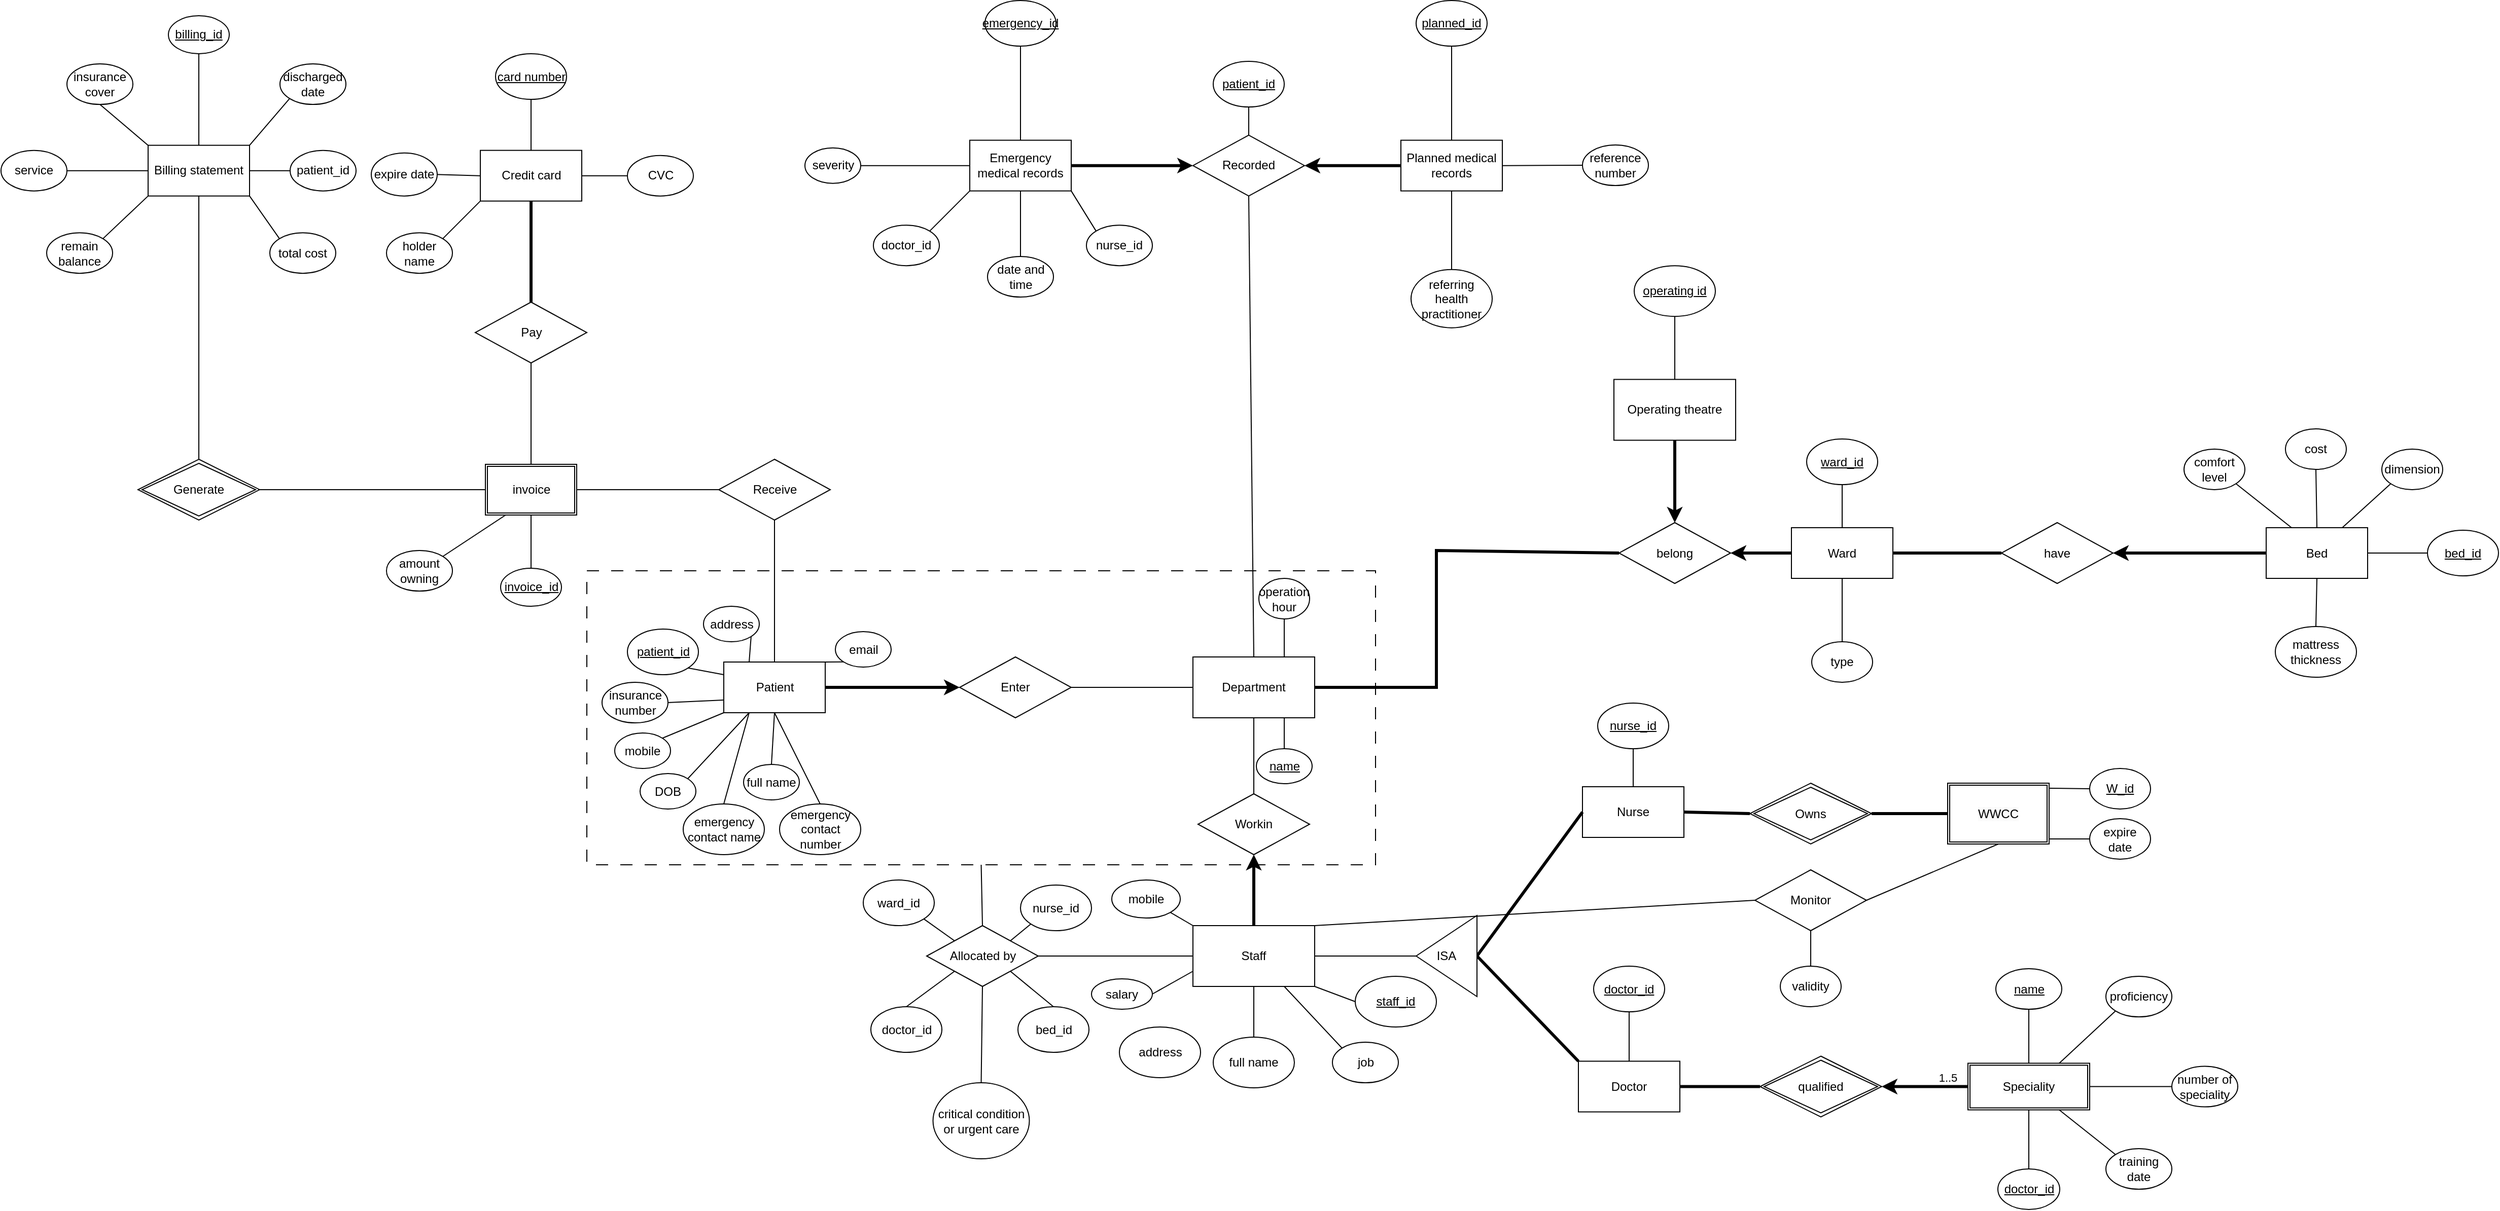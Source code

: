 <mxfile version="24.7.7">
  <diagram name="第 1 页" id="l8nAImhA_V3-tAAv8bX_">
    <mxGraphModel dx="3562" dy="2177" grid="1" gridSize="10" guides="1" tooltips="1" connect="1" arrows="1" fold="1" page="1" pageScale="1" pageWidth="827" pageHeight="1169" math="0" shadow="0">
      <root>
        <mxCell id="0" />
        <mxCell id="1" parent="0" />
        <mxCell id="T6P_Opd2VTrF9kE3lkYA-20" value="" style="rounded=0;whiteSpace=wrap;html=1;dashed=1;dashPattern=12 12;" vertex="1" parent="1">
          <mxGeometry x="-567.5" y="420" width="777.5" height="290" as="geometry" />
        </mxCell>
        <mxCell id="PQxb19GPP4Mwg28GRMJL-1" value="Department" style="rounded=0;whiteSpace=wrap;html=1;" parent="1" vertex="1">
          <mxGeometry x="30" y="505" width="120" height="60" as="geometry" />
        </mxCell>
        <mxCell id="PQxb19GPP4Mwg28GRMJL-5" value="&lt;u&gt;name&lt;/u&gt;" style="ellipse;whiteSpace=wrap;html=1;" parent="1" vertex="1">
          <mxGeometry x="92.5" y="595.5" width="55" height="34.5" as="geometry" />
        </mxCell>
        <mxCell id="PQxb19GPP4Mwg28GRMJL-7" value="operation hour" style="ellipse;whiteSpace=wrap;html=1;" parent="1" vertex="1">
          <mxGeometry x="95" y="427.5" width="50" height="40" as="geometry" />
        </mxCell>
        <mxCell id="It2FRa-c6f6FqHcenvX_-105" style="edgeStyle=orthogonalEdgeStyle;rounded=0;orthogonalLoop=1;jettySize=auto;html=1;exitX=0.5;exitY=0;exitDx=0;exitDy=0;entryX=0.5;entryY=1;entryDx=0;entryDy=0;strokeWidth=3;" parent="1" source="PQxb19GPP4Mwg28GRMJL-10" target="PQxb19GPP4Mwg28GRMJL-13" edge="1">
          <mxGeometry relative="1" as="geometry" />
        </mxCell>
        <mxCell id="PQxb19GPP4Mwg28GRMJL-10" value="Staff" style="rounded=0;whiteSpace=wrap;html=1;" parent="1" vertex="1">
          <mxGeometry x="30" y="770" width="120" height="60" as="geometry" />
        </mxCell>
        <mxCell id="PQxb19GPP4Mwg28GRMJL-11" value="&lt;u&gt;staff_id&lt;/u&gt;" style="ellipse;whiteSpace=wrap;html=1;" parent="1" vertex="1">
          <mxGeometry x="190" y="820" width="80" height="50" as="geometry" />
        </mxCell>
        <mxCell id="PQxb19GPP4Mwg28GRMJL-13" value="Workin" style="rhombus;whiteSpace=wrap;html=1;" parent="1" vertex="1">
          <mxGeometry x="35" y="640" width="110" height="60" as="geometry" />
        </mxCell>
        <mxCell id="PQxb19GPP4Mwg28GRMJL-16" value="mobile" style="ellipse;whiteSpace=wrap;html=1;" parent="1" vertex="1">
          <mxGeometry x="-50" y="725" width="67.5" height="37.5" as="geometry" />
        </mxCell>
        <mxCell id="PQxb19GPP4Mwg28GRMJL-17" value="" style="endArrow=none;html=1;rounded=0;exitX=0;exitY=0;exitDx=0;exitDy=0;entryX=1;entryY=1;entryDx=0;entryDy=0;" parent="1" source="PQxb19GPP4Mwg28GRMJL-10" edge="1" target="PQxb19GPP4Mwg28GRMJL-16">
          <mxGeometry width="50" height="50" relative="1" as="geometry">
            <mxPoint x="20" y="760" as="sourcePoint" />
            <mxPoint x="-30" y="710" as="targetPoint" />
          </mxGeometry>
        </mxCell>
        <mxCell id="PQxb19GPP4Mwg28GRMJL-18" value="salary" style="ellipse;whiteSpace=wrap;html=1;" parent="1" vertex="1">
          <mxGeometry x="-70" y="822.5" width="60" height="30" as="geometry" />
        </mxCell>
        <mxCell id="PQxb19GPP4Mwg28GRMJL-20" value="address" style="ellipse;whiteSpace=wrap;html=1;" parent="1" vertex="1">
          <mxGeometry x="-42.5" y="870" width="80" height="50" as="geometry" />
        </mxCell>
        <mxCell id="PQxb19GPP4Mwg28GRMJL-29" value="full name" style="ellipse;whiteSpace=wrap;html=1;" parent="1" vertex="1">
          <mxGeometry x="50" y="880" width="80" height="50" as="geometry" />
        </mxCell>
        <mxCell id="PQxb19GPP4Mwg28GRMJL-30" value="" style="endArrow=none;html=1;rounded=0;entryX=0.5;entryY=1;entryDx=0;entryDy=0;exitX=0.5;exitY=0;exitDx=0;exitDy=0;" parent="1" source="PQxb19GPP4Mwg28GRMJL-29" target="PQxb19GPP4Mwg28GRMJL-10" edge="1">
          <mxGeometry width="50" height="50" relative="1" as="geometry">
            <mxPoint x="150" y="880" as="sourcePoint" />
            <mxPoint x="200" y="830" as="targetPoint" />
          </mxGeometry>
        </mxCell>
        <mxCell id="PQxb19GPP4Mwg28GRMJL-39" value="Nurse" style="rounded=0;whiteSpace=wrap;html=1;" parent="1" vertex="1">
          <mxGeometry x="414" y="633" width="100" height="50" as="geometry" />
        </mxCell>
        <mxCell id="PQxb19GPP4Mwg28GRMJL-41" value="&lt;u&gt;nurse_id&lt;/u&gt;" style="ellipse;whiteSpace=wrap;html=1;" parent="1" vertex="1">
          <mxGeometry x="429" y="550.5" width="70" height="45" as="geometry" />
        </mxCell>
        <mxCell id="PQxb19GPP4Mwg28GRMJL-42" value="" style="endArrow=none;html=1;rounded=0;entryX=0.5;entryY=1;entryDx=0;entryDy=0;exitX=0.5;exitY=0;exitDx=0;exitDy=0;" parent="1" source="PQxb19GPP4Mwg28GRMJL-39" target="PQxb19GPP4Mwg28GRMJL-41" edge="1">
          <mxGeometry width="50" height="50" relative="1" as="geometry">
            <mxPoint x="324" y="613" as="sourcePoint" />
            <mxPoint x="374" y="563" as="targetPoint" />
          </mxGeometry>
        </mxCell>
        <mxCell id="PQxb19GPP4Mwg28GRMJL-45" value="&lt;u&gt;W_id&lt;/u&gt;" style="ellipse;whiteSpace=wrap;html=1;" parent="1" vertex="1">
          <mxGeometry x="914" y="615" width="60" height="40" as="geometry" />
        </mxCell>
        <mxCell id="PQxb19GPP4Mwg28GRMJL-46" value="" style="endArrow=none;html=1;rounded=0;exitX=1;exitY=0;exitDx=0;exitDy=0;entryX=0;entryY=0.5;entryDx=0;entryDy=0;" parent="1" target="PQxb19GPP4Mwg28GRMJL-45" edge="1">
          <mxGeometry width="50" height="50" relative="1" as="geometry">
            <mxPoint x="874" y="634.5" as="sourcePoint" />
            <mxPoint x="854" y="534.5" as="targetPoint" />
          </mxGeometry>
        </mxCell>
        <mxCell id="PQxb19GPP4Mwg28GRMJL-47" value="expire date" style="ellipse;whiteSpace=wrap;html=1;" parent="1" vertex="1">
          <mxGeometry x="914" y="664.5" width="60" height="40" as="geometry" />
        </mxCell>
        <mxCell id="PQxb19GPP4Mwg28GRMJL-48" value="" style="endArrow=none;html=1;rounded=0;exitX=1;exitY=1;exitDx=0;exitDy=0;entryX=0;entryY=0.5;entryDx=0;entryDy=0;" parent="1" target="PQxb19GPP4Mwg28GRMJL-47" edge="1">
          <mxGeometry width="50" height="50" relative="1" as="geometry">
            <mxPoint x="874" y="684.5" as="sourcePoint" />
            <mxPoint x="784" y="824.5" as="targetPoint" />
          </mxGeometry>
        </mxCell>
        <mxCell id="PQxb19GPP4Mwg28GRMJL-49" value="Doctor" style="rounded=0;whiteSpace=wrap;html=1;" parent="1" vertex="1">
          <mxGeometry x="410" y="903.75" width="100" height="50" as="geometry" />
        </mxCell>
        <mxCell id="PQxb19GPP4Mwg28GRMJL-50" value="&lt;u&gt;doctor_id&lt;/u&gt;" style="ellipse;whiteSpace=wrap;html=1;" parent="1" vertex="1">
          <mxGeometry x="425" y="810" width="70" height="45" as="geometry" />
        </mxCell>
        <mxCell id="PQxb19GPP4Mwg28GRMJL-54" value="" style="endArrow=none;html=1;rounded=0;exitX=1;exitY=0.5;exitDx=0;exitDy=0;strokeWidth=3;entryX=0;entryY=0.5;entryDx=0;entryDy=0;" parent="1" source="PQxb19GPP4Mwg28GRMJL-39" target="T6P_Opd2VTrF9kE3lkYA-5" edge="1">
          <mxGeometry width="50" height="50" relative="1" as="geometry">
            <mxPoint x="164" y="762.5" as="sourcePoint" />
            <mxPoint x="564.352" y="657.72" as="targetPoint" />
          </mxGeometry>
        </mxCell>
        <mxCell id="PQxb19GPP4Mwg28GRMJL-55" value="" style="endArrow=none;html=1;rounded=0;exitX=1;exitY=0.5;exitDx=0;exitDy=0;strokeWidth=3;entryX=0;entryY=0.5;entryDx=0;entryDy=0;" parent="1" source="T6P_Opd2VTrF9kE3lkYA-5" target="T6P_Opd2VTrF9kE3lkYA-4" edge="1">
          <mxGeometry width="50" height="50" relative="1" as="geometry">
            <mxPoint x="724" y="659.5" as="sourcePoint" />
            <mxPoint x="744" y="660" as="targetPoint" />
          </mxGeometry>
        </mxCell>
        <mxCell id="PQxb19GPP4Mwg28GRMJL-63" value="job" style="ellipse;whiteSpace=wrap;html=1;" parent="1" vertex="1">
          <mxGeometry x="167.5" y="885" width="65" height="40" as="geometry" />
        </mxCell>
        <mxCell id="PQxb19GPP4Mwg28GRMJL-65" value="training date" style="ellipse;whiteSpace=wrap;html=1;" parent="1" vertex="1">
          <mxGeometry x="930" y="990.0" width="65" height="40" as="geometry" />
        </mxCell>
        <mxCell id="PQxb19GPP4Mwg28GRMJL-67" value="proficiency" style="ellipse;whiteSpace=wrap;html=1;" parent="1" vertex="1">
          <mxGeometry x="930" y="820" width="65" height="40" as="geometry" />
        </mxCell>
        <mxCell id="Fp78hbJ8yBMcF1NIp28f-1" value="belong" style="rhombus;whiteSpace=wrap;html=1;" parent="1" vertex="1">
          <mxGeometry x="450" y="372.5" width="110" height="60" as="geometry" />
        </mxCell>
        <mxCell id="Fp78hbJ8yBMcF1NIp28f-2" value="" style="endArrow=none;html=1;rounded=0;exitX=1;exitY=0.5;exitDx=0;exitDy=0;entryX=0;entryY=0.5;entryDx=0;entryDy=0;strokeWidth=3;" parent="1" source="PQxb19GPP4Mwg28GRMJL-1" target="Fp78hbJ8yBMcF1NIp28f-1" edge="1">
          <mxGeometry width="50" height="50" relative="1" as="geometry">
            <mxPoint x="210" y="550" as="sourcePoint" />
            <mxPoint x="260" y="500" as="targetPoint" />
            <Array as="points">
              <mxPoint x="270" y="535" />
              <mxPoint x="270" y="400" />
            </Array>
          </mxGeometry>
        </mxCell>
        <mxCell id="It2FRa-c6f6FqHcenvX_-107" style="edgeStyle=orthogonalEdgeStyle;rounded=0;orthogonalLoop=1;jettySize=auto;html=1;exitX=0;exitY=0.5;exitDx=0;exitDy=0;entryX=1;entryY=0.5;entryDx=0;entryDy=0;strokeWidth=3;" parent="1" source="Fp78hbJ8yBMcF1NIp28f-3" target="Fp78hbJ8yBMcF1NIp28f-1" edge="1">
          <mxGeometry relative="1" as="geometry" />
        </mxCell>
        <mxCell id="Fp78hbJ8yBMcF1NIp28f-3" value="Ward" style="rounded=0;whiteSpace=wrap;html=1;" parent="1" vertex="1">
          <mxGeometry x="620" y="377.5" width="100" height="50" as="geometry" />
        </mxCell>
        <mxCell id="Fp78hbJ8yBMcF1NIp28f-5" value="&lt;u&gt;ward_id&lt;/u&gt;" style="ellipse;whiteSpace=wrap;html=1;" parent="1" vertex="1">
          <mxGeometry x="635" y="290" width="70" height="45" as="geometry" />
        </mxCell>
        <mxCell id="Fp78hbJ8yBMcF1NIp28f-6" value="" style="endArrow=none;html=1;rounded=0;exitX=0.5;exitY=0;exitDx=0;exitDy=0;entryX=0.5;entryY=1;entryDx=0;entryDy=0;" parent="1" source="Fp78hbJ8yBMcF1NIp28f-3" target="Fp78hbJ8yBMcF1NIp28f-5" edge="1">
          <mxGeometry width="50" height="50" relative="1" as="geometry">
            <mxPoint x="470" y="330" as="sourcePoint" />
            <mxPoint x="520" y="280" as="targetPoint" />
          </mxGeometry>
        </mxCell>
        <mxCell id="Fp78hbJ8yBMcF1NIp28f-7" value="type" style="ellipse;whiteSpace=wrap;html=1;" parent="1" vertex="1">
          <mxGeometry x="640" y="490" width="60" height="40" as="geometry" />
        </mxCell>
        <mxCell id="It2FRa-c6f6FqHcenvX_-109" style="edgeStyle=orthogonalEdgeStyle;rounded=0;orthogonalLoop=1;jettySize=auto;html=1;entryX=1;entryY=0.5;entryDx=0;entryDy=0;strokeWidth=3;" parent="1" source="Fp78hbJ8yBMcF1NIp28f-9" target="It2FRa-c6f6FqHcenvX_-20" edge="1">
          <mxGeometry relative="1" as="geometry" />
        </mxCell>
        <mxCell id="Fp78hbJ8yBMcF1NIp28f-9" value="Bed" style="rounded=0;whiteSpace=wrap;html=1;" parent="1" vertex="1">
          <mxGeometry x="1088" y="377.5" width="100" height="50" as="geometry" />
        </mxCell>
        <mxCell id="Fp78hbJ8yBMcF1NIp28f-11" value="&lt;u&gt;bed_id&lt;/u&gt;" style="ellipse;whiteSpace=wrap;html=1;" parent="1" vertex="1">
          <mxGeometry x="1247" y="380" width="70" height="45" as="geometry" />
        </mxCell>
        <mxCell id="Fp78hbJ8yBMcF1NIp28f-13" value="" style="endArrow=none;html=1;rounded=0;exitX=1;exitY=0.5;exitDx=0;exitDy=0;entryX=0;entryY=0.5;entryDx=0;entryDy=0;" parent="1" source="Fp78hbJ8yBMcF1NIp28f-9" target="Fp78hbJ8yBMcF1NIp28f-11" edge="1">
          <mxGeometry width="50" height="50" relative="1" as="geometry">
            <mxPoint x="1152" y="320" as="sourcePoint" />
            <mxPoint x="1202" y="270" as="targetPoint" />
          </mxGeometry>
        </mxCell>
        <mxCell id="Fp78hbJ8yBMcF1NIp28f-14" value="dimension" style="ellipse;whiteSpace=wrap;html=1;" parent="1" vertex="1">
          <mxGeometry x="1202" y="300" width="60" height="40" as="geometry" />
        </mxCell>
        <mxCell id="Fp78hbJ8yBMcF1NIp28f-15" value="" style="endArrow=none;html=1;rounded=0;exitX=0.75;exitY=0;exitDx=0;exitDy=0;entryX=0;entryY=1;entryDx=0;entryDy=0;" parent="1" source="Fp78hbJ8yBMcF1NIp28f-9" target="Fp78hbJ8yBMcF1NIp28f-14" edge="1">
          <mxGeometry width="50" height="50" relative="1" as="geometry">
            <mxPoint x="1032" y="330" as="sourcePoint" />
            <mxPoint x="1082" y="280" as="targetPoint" />
          </mxGeometry>
        </mxCell>
        <mxCell id="Fp78hbJ8yBMcF1NIp28f-16" value="cost" style="ellipse;whiteSpace=wrap;html=1;" parent="1" vertex="1">
          <mxGeometry x="1107" y="280" width="60" height="40" as="geometry" />
        </mxCell>
        <mxCell id="Fp78hbJ8yBMcF1NIp28f-17" value="" style="endArrow=none;html=1;rounded=0;exitX=0.5;exitY=0;exitDx=0;exitDy=0;entryX=0.5;entryY=1;entryDx=0;entryDy=0;" parent="1" source="Fp78hbJ8yBMcF1NIp28f-9" target="Fp78hbJ8yBMcF1NIp28f-16" edge="1">
          <mxGeometry width="50" height="50" relative="1" as="geometry">
            <mxPoint x="1012" y="380" as="sourcePoint" />
            <mxPoint x="1062" y="330" as="targetPoint" />
          </mxGeometry>
        </mxCell>
        <mxCell id="Fp78hbJ8yBMcF1NIp28f-18" value="comfort level" style="ellipse;whiteSpace=wrap;html=1;" parent="1" vertex="1">
          <mxGeometry x="1007" y="300" width="60" height="40" as="geometry" />
        </mxCell>
        <mxCell id="Fp78hbJ8yBMcF1NIp28f-19" value="" style="endArrow=none;html=1;rounded=0;exitX=0.25;exitY=0;exitDx=0;exitDy=0;entryX=1;entryY=1;entryDx=0;entryDy=0;" parent="1" source="Fp78hbJ8yBMcF1NIp28f-9" target="Fp78hbJ8yBMcF1NIp28f-18" edge="1">
          <mxGeometry width="50" height="50" relative="1" as="geometry">
            <mxPoint x="942" y="420" as="sourcePoint" />
            <mxPoint x="992" y="370" as="targetPoint" />
          </mxGeometry>
        </mxCell>
        <mxCell id="Fp78hbJ8yBMcF1NIp28f-20" value="mattress thickness" style="ellipse;whiteSpace=wrap;html=1;" parent="1" vertex="1">
          <mxGeometry x="1097" y="475" width="80" height="50" as="geometry" />
        </mxCell>
        <mxCell id="Fp78hbJ8yBMcF1NIp28f-22" value="Patient" style="rounded=0;whiteSpace=wrap;html=1;" parent="1" vertex="1">
          <mxGeometry x="-432.5" y="510" width="100" height="50" as="geometry" />
        </mxCell>
        <mxCell id="Fp78hbJ8yBMcF1NIp28f-25" value="&lt;u&gt;patient_id&lt;/u&gt;" style="ellipse;whiteSpace=wrap;html=1;" parent="1" vertex="1">
          <mxGeometry x="-527.5" y="477.5" width="70" height="45" as="geometry" />
        </mxCell>
        <mxCell id="Fp78hbJ8yBMcF1NIp28f-26" value="" style="endArrow=none;html=1;rounded=0;exitX=1;exitY=1;exitDx=0;exitDy=0;entryX=0;entryY=0.25;entryDx=0;entryDy=0;" parent="1" source="Fp78hbJ8yBMcF1NIp28f-25" target="Fp78hbJ8yBMcF1NIp28f-22" edge="1">
          <mxGeometry width="50" height="50" relative="1" as="geometry">
            <mxPoint x="-477.5" y="620" as="sourcePoint" />
            <mxPoint x="-427.5" y="570" as="targetPoint" />
          </mxGeometry>
        </mxCell>
        <mxCell id="Fp78hbJ8yBMcF1NIp28f-27" value="insurance number" style="ellipse;whiteSpace=wrap;html=1;" parent="1" vertex="1">
          <mxGeometry x="-552.5" y="530" width="65" height="40" as="geometry" />
        </mxCell>
        <mxCell id="Fp78hbJ8yBMcF1NIp28f-28" value="" style="endArrow=none;html=1;rounded=0;entryX=0;entryY=0.75;entryDx=0;entryDy=0;exitX=1;exitY=0.5;exitDx=0;exitDy=0;" parent="1" source="Fp78hbJ8yBMcF1NIp28f-27" target="Fp78hbJ8yBMcF1NIp28f-22" edge="1">
          <mxGeometry width="50" height="50" relative="1" as="geometry">
            <mxPoint x="-497.5" y="650" as="sourcePoint" />
            <mxPoint x="-447.5" y="600" as="targetPoint" />
          </mxGeometry>
        </mxCell>
        <mxCell id="Fp78hbJ8yBMcF1NIp28f-30" value="mobile" style="ellipse;whiteSpace=wrap;html=1;" parent="1" vertex="1">
          <mxGeometry x="-540" y="580" width="55" height="35" as="geometry" />
        </mxCell>
        <mxCell id="Fp78hbJ8yBMcF1NIp28f-31" value="" style="endArrow=none;html=1;rounded=0;exitX=1;exitY=0;exitDx=0;exitDy=0;entryX=0;entryY=1;entryDx=0;entryDy=0;" parent="1" source="Fp78hbJ8yBMcF1NIp28f-30" target="Fp78hbJ8yBMcF1NIp28f-22" edge="1">
          <mxGeometry width="50" height="50" relative="1" as="geometry">
            <mxPoint x="-407.5" y="640" as="sourcePoint" />
            <mxPoint x="-357.5" y="590" as="targetPoint" />
          </mxGeometry>
        </mxCell>
        <mxCell id="Fp78hbJ8yBMcF1NIp28f-32" value="DOB" style="ellipse;whiteSpace=wrap;html=1;" parent="1" vertex="1">
          <mxGeometry x="-515" y="620" width="55" height="35" as="geometry" />
        </mxCell>
        <mxCell id="Fp78hbJ8yBMcF1NIp28f-33" value="" style="endArrow=none;html=1;rounded=0;exitX=1;exitY=0;exitDx=0;exitDy=0;entryX=0.25;entryY=1;entryDx=0;entryDy=0;" parent="1" source="Fp78hbJ8yBMcF1NIp28f-32" target="Fp78hbJ8yBMcF1NIp28f-22" edge="1">
          <mxGeometry width="50" height="50" relative="1" as="geometry">
            <mxPoint x="-407.5" y="660" as="sourcePoint" />
            <mxPoint x="-357.5" y="610" as="targetPoint" />
          </mxGeometry>
        </mxCell>
        <mxCell id="Fp78hbJ8yBMcF1NIp28f-34" value="emergency contact name" style="ellipse;whiteSpace=wrap;html=1;" parent="1" vertex="1">
          <mxGeometry x="-472.5" y="650" width="80" height="50" as="geometry" />
        </mxCell>
        <mxCell id="Fp78hbJ8yBMcF1NIp28f-35" value="" style="endArrow=none;html=1;rounded=0;exitX=0.5;exitY=0;exitDx=0;exitDy=0;entryX=0.25;entryY=1;entryDx=0;entryDy=0;" parent="1" source="Fp78hbJ8yBMcF1NIp28f-34" target="Fp78hbJ8yBMcF1NIp28f-22" edge="1">
          <mxGeometry width="50" height="50" relative="1" as="geometry">
            <mxPoint x="-367.5" y="640" as="sourcePoint" />
            <mxPoint x="-317.5" y="590" as="targetPoint" />
          </mxGeometry>
        </mxCell>
        <mxCell id="Fp78hbJ8yBMcF1NIp28f-36" value="emergency contact number" style="ellipse;whiteSpace=wrap;html=1;" parent="1" vertex="1">
          <mxGeometry x="-377.5" y="650" width="80" height="50" as="geometry" />
        </mxCell>
        <mxCell id="Fp78hbJ8yBMcF1NIp28f-37" value="" style="endArrow=none;html=1;rounded=0;exitX=0.5;exitY=0;exitDx=0;exitDy=0;entryX=0.5;entryY=1;entryDx=0;entryDy=0;" parent="1" source="Fp78hbJ8yBMcF1NIp28f-36" target="Fp78hbJ8yBMcF1NIp28f-22" edge="1">
          <mxGeometry width="50" height="50" relative="1" as="geometry">
            <mxPoint x="-297.5" y="650" as="sourcePoint" />
            <mxPoint x="-247.5" y="600" as="targetPoint" />
          </mxGeometry>
        </mxCell>
        <mxCell id="Fp78hbJ8yBMcF1NIp28f-38" value="full name" style="ellipse;whiteSpace=wrap;html=1;" parent="1" vertex="1">
          <mxGeometry x="-413" y="611" width="55" height="35" as="geometry" />
        </mxCell>
        <mxCell id="Fp78hbJ8yBMcF1NIp28f-39" value="" style="endArrow=none;html=1;rounded=0;exitX=0.5;exitY=0;exitDx=0;exitDy=0;entryX=0.5;entryY=1;entryDx=0;entryDy=0;" parent="1" source="Fp78hbJ8yBMcF1NIp28f-38" target="Fp78hbJ8yBMcF1NIp28f-22" edge="1">
          <mxGeometry width="50" height="50" relative="1" as="geometry">
            <mxPoint x="-397.5" y="640" as="sourcePoint" />
            <mxPoint x="-347.5" y="590" as="targetPoint" />
          </mxGeometry>
        </mxCell>
        <mxCell id="Fp78hbJ8yBMcF1NIp28f-46" value="address" style="ellipse;whiteSpace=wrap;html=1;" parent="1" vertex="1">
          <mxGeometry x="-452.5" y="455" width="55" height="35" as="geometry" />
        </mxCell>
        <mxCell id="Fp78hbJ8yBMcF1NIp28f-54" value="email" style="ellipse;whiteSpace=wrap;html=1;" parent="1" vertex="1">
          <mxGeometry x="-322.5" y="480" width="55" height="35" as="geometry" />
        </mxCell>
        <mxCell id="Fp78hbJ8yBMcF1NIp28f-55" value="" style="endArrow=none;html=1;rounded=0;exitX=1;exitY=0;exitDx=0;exitDy=0;entryX=0;entryY=1;entryDx=0;entryDy=0;" parent="1" source="Fp78hbJ8yBMcF1NIp28f-22" target="Fp78hbJ8yBMcF1NIp28f-54" edge="1">
          <mxGeometry width="50" height="50" relative="1" as="geometry">
            <mxPoint x="-337.5" y="480" as="sourcePoint" />
            <mxPoint x="-287.5" y="472.5" as="targetPoint" />
          </mxGeometry>
        </mxCell>
        <mxCell id="Fp78hbJ8yBMcF1NIp28f-56" value="Pay" style="rhombus;whiteSpace=wrap;html=1;" parent="1" vertex="1">
          <mxGeometry x="-677.5" y="155" width="110" height="60" as="geometry" />
        </mxCell>
        <mxCell id="Fp78hbJ8yBMcF1NIp28f-58" value="&lt;u&gt;card number&lt;/u&gt;" style="ellipse;whiteSpace=wrap;html=1;" parent="1" vertex="1">
          <mxGeometry x="-657.5" y="-90" width="70" height="45" as="geometry" />
        </mxCell>
        <mxCell id="Fp78hbJ8yBMcF1NIp28f-60" value="CVC" style="ellipse;whiteSpace=wrap;html=1;" parent="1" vertex="1">
          <mxGeometry x="-527.5" y="10.32" width="65" height="40" as="geometry" />
        </mxCell>
        <mxCell id="Fp78hbJ8yBMcF1NIp28f-62" value="holder name" style="ellipse;whiteSpace=wrap;html=1;" parent="1" vertex="1">
          <mxGeometry x="-765" y="86.57" width="65" height="40" as="geometry" />
        </mxCell>
        <mxCell id="Fp78hbJ8yBMcF1NIp28f-64" value="expire date" style="ellipse;whiteSpace=wrap;html=1;" parent="1" vertex="1">
          <mxGeometry x="-780" y="7.82" width="65" height="42.5" as="geometry" />
        </mxCell>
        <mxCell id="Fp78hbJ8yBMcF1NIp28f-66" value="Billing statement" style="rounded=0;whiteSpace=wrap;html=1;" parent="1" vertex="1">
          <mxGeometry x="-1000" y="0.32" width="100" height="50" as="geometry" />
        </mxCell>
        <mxCell id="Fp78hbJ8yBMcF1NIp28f-67" value="&lt;u&gt;billing_id&lt;/u&gt;" style="ellipse;whiteSpace=wrap;html=1;" parent="1" vertex="1">
          <mxGeometry x="-980" y="-127.5" width="60" height="37.5" as="geometry" />
        </mxCell>
        <mxCell id="Fp78hbJ8yBMcF1NIp28f-69" value="service" style="ellipse;whiteSpace=wrap;html=1;" parent="1" vertex="1">
          <mxGeometry x="-1145" y="5.32" width="65" height="40" as="geometry" />
        </mxCell>
        <mxCell id="Fp78hbJ8yBMcF1NIp28f-71" value="total cost" style="ellipse;whiteSpace=wrap;html=1;" parent="1" vertex="1">
          <mxGeometry x="-880" y="86.57" width="65" height="40" as="geometry" />
        </mxCell>
        <mxCell id="Fp78hbJ8yBMcF1NIp28f-73" value="insurance cover" style="ellipse;whiteSpace=wrap;html=1;" parent="1" vertex="1">
          <mxGeometry x="-1080" y="-80" width="65" height="40" as="geometry" />
        </mxCell>
        <mxCell id="Fp78hbJ8yBMcF1NIp28f-75" value="remain balance" style="ellipse;whiteSpace=wrap;html=1;" parent="1" vertex="1">
          <mxGeometry x="-1100" y="86.57" width="65" height="40" as="geometry" />
        </mxCell>
        <mxCell id="Fp78hbJ8yBMcF1NIp28f-80" value="" style="endArrow=none;html=1;rounded=0;entryX=0.5;entryY=1;entryDx=0;entryDy=0;strokeWidth=1;exitX=0.5;exitY=0;exitDx=0;exitDy=0;" parent="1" source="T6P_Opd2VTrF9kE3lkYA-72" target="Fp78hbJ8yBMcF1NIp28f-66" edge="1">
          <mxGeometry width="50" height="50" relative="1" as="geometry">
            <mxPoint x="-950" y="290" as="sourcePoint" />
            <mxPoint x="-725" y="282.5" as="targetPoint" />
          </mxGeometry>
        </mxCell>
        <mxCell id="Fp78hbJ8yBMcF1NIp28f-83" value="&lt;u&gt;invoice_id&lt;/u&gt;" style="ellipse;whiteSpace=wrap;html=1;" parent="1" vertex="1">
          <mxGeometry x="-652.5" y="417.5" width="60" height="37.5" as="geometry" />
        </mxCell>
        <mxCell id="T6P_Opd2VTrF9kE3lkYA-15" style="edgeStyle=orthogonalEdgeStyle;rounded=0;orthogonalLoop=1;jettySize=auto;html=1;entryX=0;entryY=0.5;entryDx=0;entryDy=0;strokeWidth=3;" edge="1" parent="1" source="xk815vzm4cih1Hz6IBo3-7" target="It2FRa-c6f6FqHcenvX_-58">
          <mxGeometry relative="1" as="geometry" />
        </mxCell>
        <mxCell id="xk815vzm4cih1Hz6IBo3-7" value="Emergency medical records" style="rounded=0;whiteSpace=wrap;html=1;" parent="1" vertex="1">
          <mxGeometry x="-190" y="-4.68" width="100" height="50" as="geometry" />
        </mxCell>
        <mxCell id="xk815vzm4cih1Hz6IBo3-8" value="&lt;u&gt;emergency_id&lt;/u&gt;" style="ellipse;whiteSpace=wrap;html=1;" parent="1" vertex="1">
          <mxGeometry x="-175" y="-142.5" width="70" height="45" as="geometry" />
        </mxCell>
        <mxCell id="xk815vzm4cih1Hz6IBo3-9" value="reference number" style="ellipse;whiteSpace=wrap;html=1;" parent="1" vertex="1">
          <mxGeometry x="414" y="-7.105e-15" width="65" height="40" as="geometry" />
        </mxCell>
        <mxCell id="xk815vzm4cih1Hz6IBo3-10" value="date and time" style="ellipse;whiteSpace=wrap;html=1;" parent="1" vertex="1">
          <mxGeometry x="-172.5" y="110" width="65" height="40" as="geometry" />
        </mxCell>
        <mxCell id="It2FRa-c6f6FqHcenvX_-2" value="" style="endArrow=none;html=1;rounded=0;exitX=0.5;exitY=0;exitDx=0;exitDy=0;entryX=0.5;entryY=1;entryDx=0;entryDy=0;" parent="1" source="PQxb19GPP4Mwg28GRMJL-49" target="PQxb19GPP4Mwg28GRMJL-50" edge="1">
          <mxGeometry width="50" height="50" relative="1" as="geometry">
            <mxPoint x="560" y="913.75" as="sourcePoint" />
            <mxPoint x="610" y="863.75" as="targetPoint" />
          </mxGeometry>
        </mxCell>
        <mxCell id="It2FRa-c6f6FqHcenvX_-3" value="" style="endArrow=none;html=1;rounded=0;entryX=0.75;entryY=1;entryDx=0;entryDy=0;exitX=0;exitY=0;exitDx=0;exitDy=0;" parent="1" source="PQxb19GPP4Mwg28GRMJL-63" target="PQxb19GPP4Mwg28GRMJL-10" edge="1">
          <mxGeometry width="50" height="50" relative="1" as="geometry">
            <mxPoint x="160" y="880" as="sourcePoint" />
            <mxPoint x="210" y="830" as="targetPoint" />
          </mxGeometry>
        </mxCell>
        <mxCell id="It2FRa-c6f6FqHcenvX_-12" value="severity" style="ellipse;whiteSpace=wrap;html=1;" parent="1" vertex="1">
          <mxGeometry x="-352.5" y="2.82" width="55" height="35" as="geometry" />
        </mxCell>
        <mxCell id="It2FRa-c6f6FqHcenvX_-18" value="" style="endArrow=none;html=1;rounded=0;entryX=1;entryY=1;entryDx=0;entryDy=0;exitX=0.25;exitY=0;exitDx=0;exitDy=0;" parent="1" source="Fp78hbJ8yBMcF1NIp28f-22" target="Fp78hbJ8yBMcF1NIp28f-46" edge="1">
          <mxGeometry width="50" height="50" relative="1" as="geometry">
            <mxPoint x="-672.5" y="557.5" as="sourcePoint" />
            <mxPoint x="-622.5" y="507.5" as="targetPoint" />
          </mxGeometry>
        </mxCell>
        <mxCell id="It2FRa-c6f6FqHcenvX_-19" value="" style="endArrow=none;html=1;rounded=0;entryX=0.5;entryY=1;entryDx=0;entryDy=0;exitX=0.5;exitY=0;exitDx=0;exitDy=0;" parent="1" source="Fp78hbJ8yBMcF1NIp28f-20" target="Fp78hbJ8yBMcF1NIp28f-9" edge="1">
          <mxGeometry width="50" height="50" relative="1" as="geometry">
            <mxPoint x="907" y="455" as="sourcePoint" />
            <mxPoint x="957" y="405" as="targetPoint" />
          </mxGeometry>
        </mxCell>
        <mxCell id="It2FRa-c6f6FqHcenvX_-20" value="have" style="rhombus;whiteSpace=wrap;html=1;" parent="1" vertex="1">
          <mxGeometry x="827" y="372.5" width="110" height="60" as="geometry" />
        </mxCell>
        <mxCell id="It2FRa-c6f6FqHcenvX_-21" value="" style="endArrow=none;html=1;rounded=0;entryX=0.5;entryY=1;entryDx=0;entryDy=0;exitX=0.5;exitY=0;exitDx=0;exitDy=0;" parent="1" source="Fp78hbJ8yBMcF1NIp28f-7" target="Fp78hbJ8yBMcF1NIp28f-3" edge="1">
          <mxGeometry width="50" height="50" relative="1" as="geometry">
            <mxPoint x="530" y="510" as="sourcePoint" />
            <mxPoint x="580" y="460" as="targetPoint" />
          </mxGeometry>
        </mxCell>
        <mxCell id="It2FRa-c6f6FqHcenvX_-22" value="" style="endArrow=none;html=1;rounded=0;exitX=1;exitY=0.5;exitDx=0;exitDy=0;entryX=0;entryY=0.5;entryDx=0;entryDy=0;strokeWidth=3;" parent="1" source="Fp78hbJ8yBMcF1NIp28f-3" target="It2FRa-c6f6FqHcenvX_-20" edge="1">
          <mxGeometry width="50" height="50" relative="1" as="geometry">
            <mxPoint x="810" y="330" as="sourcePoint" />
            <mxPoint x="860" y="280" as="targetPoint" />
          </mxGeometry>
        </mxCell>
        <mxCell id="It2FRa-c6f6FqHcenvX_-108" style="edgeStyle=orthogonalEdgeStyle;rounded=0;orthogonalLoop=1;jettySize=auto;html=1;strokeWidth=3;" parent="1" source="It2FRa-c6f6FqHcenvX_-24" target="Fp78hbJ8yBMcF1NIp28f-1" edge="1">
          <mxGeometry relative="1" as="geometry" />
        </mxCell>
        <mxCell id="It2FRa-c6f6FqHcenvX_-24" value="Operating theatre" style="rounded=0;whiteSpace=wrap;html=1;" parent="1" vertex="1">
          <mxGeometry x="445" y="231.25" width="120" height="60" as="geometry" />
        </mxCell>
        <mxCell id="It2FRa-c6f6FqHcenvX_-25" value="&lt;u&gt;operating id&lt;/u&gt;" style="ellipse;whiteSpace=wrap;html=1;" parent="1" vertex="1">
          <mxGeometry x="465" y="119.07" width="80" height="50" as="geometry" />
        </mxCell>
        <mxCell id="It2FRa-c6f6FqHcenvX_-26" value="" style="endArrow=none;html=1;rounded=0;entryX=0.5;entryY=1;entryDx=0;entryDy=0;exitX=0.5;exitY=0;exitDx=0;exitDy=0;" parent="1" source="It2FRa-c6f6FqHcenvX_-24" target="It2FRa-c6f6FqHcenvX_-25" edge="1">
          <mxGeometry width="50" height="50" relative="1" as="geometry">
            <mxPoint x="305" y="230" as="sourcePoint" />
            <mxPoint x="355" y="180" as="targetPoint" />
          </mxGeometry>
        </mxCell>
        <mxCell id="It2FRa-c6f6FqHcenvX_-34" value="&lt;u&gt;name&lt;/u&gt;" style="ellipse;whiteSpace=wrap;html=1;" parent="1" vertex="1">
          <mxGeometry x="821.5" y="812.5" width="65" height="40" as="geometry" />
        </mxCell>
        <mxCell id="It2FRa-c6f6FqHcenvX_-37" value="" style="endArrow=none;html=1;rounded=0;exitX=0.75;exitY=1;exitDx=0;exitDy=0;entryX=0;entryY=0;entryDx=0;entryDy=0;" parent="1" source="T6P_Opd2VTrF9kE3lkYA-2" target="PQxb19GPP4Mwg28GRMJL-65" edge="1">
          <mxGeometry width="50" height="50" relative="1" as="geometry">
            <mxPoint x="699" y="1067.5" as="sourcePoint" />
            <mxPoint x="799" y="1013.75" as="targetPoint" />
          </mxGeometry>
        </mxCell>
        <mxCell id="It2FRa-c6f6FqHcenvX_-38" value="" style="endArrow=none;html=1;rounded=0;exitX=0;exitY=0.5;exitDx=0;exitDy=0;entryX=1;entryY=0.5;entryDx=0;entryDy=0;strokeWidth=3;" parent="1" source="T6P_Opd2VTrF9kE3lkYA-6" target="PQxb19GPP4Mwg28GRMJL-49" edge="1">
          <mxGeometry width="50" height="50" relative="1" as="geometry">
            <mxPoint x="460" y="1013.75" as="sourcePoint" />
            <mxPoint x="630" y="953.75" as="targetPoint" />
          </mxGeometry>
        </mxCell>
        <mxCell id="It2FRa-c6f6FqHcenvX_-39" value="number of speciality" style="ellipse;whiteSpace=wrap;html=1;" parent="1" vertex="1">
          <mxGeometry x="995" y="908.75" width="65" height="40" as="geometry" />
        </mxCell>
        <mxCell id="It2FRa-c6f6FqHcenvX_-49" value="Enter" style="rhombus;whiteSpace=wrap;html=1;" parent="1" vertex="1">
          <mxGeometry x="-200" y="505" width="110" height="60" as="geometry" />
        </mxCell>
        <mxCell id="It2FRa-c6f6FqHcenvX_-52" value="" style="endArrow=none;html=1;rounded=0;exitX=1;exitY=0.5;exitDx=0;exitDy=0;entryX=0;entryY=0.5;entryDx=0;entryDy=0;" parent="1" source="It2FRa-c6f6FqHcenvX_-49" target="PQxb19GPP4Mwg28GRMJL-1" edge="1">
          <mxGeometry width="50" height="50" relative="1" as="geometry">
            <mxPoint x="-40" y="530" as="sourcePoint" />
            <mxPoint x="10" y="480" as="targetPoint" />
          </mxGeometry>
        </mxCell>
        <mxCell id="It2FRa-c6f6FqHcenvX_-54" value="nurse_id" style="ellipse;whiteSpace=wrap;html=1;" parent="1" vertex="1">
          <mxGeometry x="-75" y="79.07" width="65" height="40" as="geometry" />
        </mxCell>
        <mxCell id="It2FRa-c6f6FqHcenvX_-57" value="doctor_id" style="ellipse;whiteSpace=wrap;html=1;" parent="1" vertex="1">
          <mxGeometry x="-285" y="79.07" width="65" height="40" as="geometry" />
        </mxCell>
        <mxCell id="It2FRa-c6f6FqHcenvX_-58" value="Recorded" style="rhombus;whiteSpace=wrap;html=1;" parent="1" vertex="1">
          <mxGeometry x="30" y="-9.68" width="110" height="60" as="geometry" />
        </mxCell>
        <mxCell id="T6P_Opd2VTrF9kE3lkYA-16" style="edgeStyle=orthogonalEdgeStyle;rounded=0;orthogonalLoop=1;jettySize=auto;html=1;entryX=1;entryY=0.5;entryDx=0;entryDy=0;strokeWidth=3;" edge="1" parent="1" source="It2FRa-c6f6FqHcenvX_-60" target="It2FRa-c6f6FqHcenvX_-58">
          <mxGeometry relative="1" as="geometry" />
        </mxCell>
        <mxCell id="It2FRa-c6f6FqHcenvX_-60" value="Planned medical records" style="rounded=0;whiteSpace=wrap;html=1;" parent="1" vertex="1">
          <mxGeometry x="235" y="-4.68" width="100" height="50" as="geometry" />
        </mxCell>
        <mxCell id="It2FRa-c6f6FqHcenvX_-61" value="&lt;u&gt;planned_id&lt;/u&gt;" style="ellipse;whiteSpace=wrap;html=1;" parent="1" vertex="1">
          <mxGeometry x="250" y="-142.5" width="70" height="45" as="geometry" />
        </mxCell>
        <mxCell id="It2FRa-c6f6FqHcenvX_-62" value="referring health practitioner" style="ellipse;whiteSpace=wrap;html=1;" parent="1" vertex="1">
          <mxGeometry x="245" y="122.82" width="80" height="57.5" as="geometry" />
        </mxCell>
        <mxCell id="It2FRa-c6f6FqHcenvX_-73" value="Credit card" style="rounded=0;whiteSpace=wrap;html=1;" parent="1" vertex="1">
          <mxGeometry x="-672.5" y="5.32" width="100" height="50" as="geometry" />
        </mxCell>
        <mxCell id="It2FRa-c6f6FqHcenvX_-80" value="" style="endArrow=none;html=1;rounded=0;entryX=0.5;entryY=1;entryDx=0;entryDy=0;exitX=0.5;exitY=0;exitDx=0;exitDy=0;" parent="1" source="Fp78hbJ8yBMcF1NIp28f-83" target="T6P_Opd2VTrF9kE3lkYA-73" edge="1">
          <mxGeometry width="50" height="50" relative="1" as="geometry">
            <mxPoint x="-760" y="480" as="sourcePoint" />
            <mxPoint x="-622.5" y="365" as="targetPoint" />
          </mxGeometry>
        </mxCell>
        <mxCell id="It2FRa-c6f6FqHcenvX_-82" value="" style="endArrow=none;html=1;rounded=0;entryX=0;entryY=0.5;entryDx=0;entryDy=0;exitX=1;exitY=0.5;exitDx=0;exitDy=0;strokeWidth=1;" parent="1" source="T6P_Opd2VTrF9kE3lkYA-72" target="T6P_Opd2VTrF9kE3lkYA-73" edge="1">
          <mxGeometry width="50" height="50" relative="1" as="geometry">
            <mxPoint x="-895" y="340" as="sourcePoint" />
            <mxPoint x="-672.5" y="340" as="targetPoint" />
          </mxGeometry>
        </mxCell>
        <mxCell id="It2FRa-c6f6FqHcenvX_-83" value="" style="endArrow=none;html=1;rounded=0;exitX=0.5;exitY=0;exitDx=0;exitDy=0;entryX=0.5;entryY=1;entryDx=0;entryDy=0;strokeWidth=3;" parent="1" source="Fp78hbJ8yBMcF1NIp28f-56" target="It2FRa-c6f6FqHcenvX_-73" edge="1">
          <mxGeometry width="50" height="50" relative="1" as="geometry">
            <mxPoint x="-520" y="220" as="sourcePoint" />
            <mxPoint x="-470" y="170" as="targetPoint" />
          </mxGeometry>
        </mxCell>
        <mxCell id="It2FRa-c6f6FqHcenvX_-84" value="" style="endArrow=none;html=1;rounded=0;entryX=0.5;entryY=1;entryDx=0;entryDy=0;exitX=0.5;exitY=0;exitDx=0;exitDy=0;" parent="1" source="T6P_Opd2VTrF9kE3lkYA-73" target="Fp78hbJ8yBMcF1NIp28f-56" edge="1">
          <mxGeometry width="50" height="50" relative="1" as="geometry">
            <mxPoint x="-622.5" y="315" as="sourcePoint" />
            <mxPoint x="-680" y="250" as="targetPoint" />
          </mxGeometry>
        </mxCell>
        <mxCell id="It2FRa-c6f6FqHcenvX_-85" value="amount owning" style="ellipse;whiteSpace=wrap;html=1;" parent="1" vertex="1">
          <mxGeometry x="-765" y="400" width="65" height="40" as="geometry" />
        </mxCell>
        <mxCell id="It2FRa-c6f6FqHcenvX_-86" value="Receive" style="rhombus;whiteSpace=wrap;html=1;" parent="1" vertex="1">
          <mxGeometry x="-437.5" y="310" width="110" height="60" as="geometry" />
        </mxCell>
        <mxCell id="It2FRa-c6f6FqHcenvX_-87" value="" style="endArrow=none;html=1;rounded=0;exitX=1;exitY=0.5;exitDx=0;exitDy=0;entryX=0;entryY=0.5;entryDx=0;entryDy=0;strokeWidth=1;" parent="1" source="T6P_Opd2VTrF9kE3lkYA-73" target="It2FRa-c6f6FqHcenvX_-86" edge="1">
          <mxGeometry width="50" height="50" relative="1" as="geometry">
            <mxPoint x="-572.5" y="340" as="sourcePoint" />
            <mxPoint x="-470" y="320" as="targetPoint" />
          </mxGeometry>
        </mxCell>
        <mxCell id="It2FRa-c6f6FqHcenvX_-88" value="" style="endArrow=none;html=1;rounded=0;entryX=0.5;entryY=1;entryDx=0;entryDy=0;exitX=0.5;exitY=0;exitDx=0;exitDy=0;" parent="1" source="Fp78hbJ8yBMcF1NIp28f-22" target="It2FRa-c6f6FqHcenvX_-86" edge="1">
          <mxGeometry width="50" height="50" relative="1" as="geometry">
            <mxPoint x="-400" y="460" as="sourcePoint" />
            <mxPoint x="-350" y="410" as="targetPoint" />
          </mxGeometry>
        </mxCell>
        <mxCell id="It2FRa-c6f6FqHcenvX_-89" value="" style="endArrow=none;html=1;rounded=0;entryX=0.25;entryY=1;entryDx=0;entryDy=0;exitX=1;exitY=0;exitDx=0;exitDy=0;" parent="1" source="It2FRa-c6f6FqHcenvX_-85" edge="1">
          <mxGeometry width="50" height="50" relative="1" as="geometry">
            <mxPoint x="-780" y="410" as="sourcePoint" />
            <mxPoint x="-647.5" y="365" as="targetPoint" />
          </mxGeometry>
        </mxCell>
        <mxCell id="It2FRa-c6f6FqHcenvX_-90" value="discharged date" style="ellipse;whiteSpace=wrap;html=1;" parent="1" vertex="1">
          <mxGeometry x="-870" y="-80" width="65" height="40" as="geometry" />
        </mxCell>
        <mxCell id="It2FRa-c6f6FqHcenvX_-91" value="patient_id" style="ellipse;whiteSpace=wrap;html=1;" parent="1" vertex="1">
          <mxGeometry x="-860" y="5.32" width="65" height="40" as="geometry" />
        </mxCell>
        <mxCell id="It2FRa-c6f6FqHcenvX_-102" value="" style="endArrow=none;html=1;rounded=0;exitX=0.5;exitY=0;exitDx=0;exitDy=0;entryX=0.5;entryY=1;entryDx=0;entryDy=0;" parent="1" source="PQxb19GPP4Mwg28GRMJL-13" target="PQxb19GPP4Mwg28GRMJL-1" edge="1">
          <mxGeometry width="50" height="50" relative="1" as="geometry">
            <mxPoint x="70" y="630" as="sourcePoint" />
            <mxPoint x="120" y="580" as="targetPoint" />
          </mxGeometry>
        </mxCell>
        <mxCell id="It2FRa-c6f6FqHcenvX_-106" style="edgeStyle=orthogonalEdgeStyle;rounded=0;orthogonalLoop=1;jettySize=auto;html=1;exitX=1;exitY=0.5;exitDx=0;exitDy=0;strokeWidth=3;entryX=0;entryY=0.5;entryDx=0;entryDy=0;" parent="1" source="Fp78hbJ8yBMcF1NIp28f-22" target="It2FRa-c6f6FqHcenvX_-49" edge="1">
          <mxGeometry relative="1" as="geometry">
            <mxPoint x="-210" y="536" as="targetPoint" />
          </mxGeometry>
        </mxCell>
        <mxCell id="It2FRa-c6f6FqHcenvX_-114" value="" style="endArrow=none;html=1;rounded=0;entryX=0;entryY=0.5;entryDx=0;entryDy=0;strokeWidth=3;exitX=0;exitY=0.5;exitDx=0;exitDy=0;" parent="1" source="T6P_Opd2VTrF9kE3lkYA-8" target="PQxb19GPP4Mwg28GRMJL-39" edge="1">
          <mxGeometry width="50" height="50" relative="1" as="geometry">
            <mxPoint x="380" y="630" as="sourcePoint" />
            <mxPoint x="680" y="610" as="targetPoint" />
          </mxGeometry>
        </mxCell>
        <mxCell id="It2FRa-c6f6FqHcenvX_-115" value="" style="endArrow=none;html=1;rounded=0;exitX=0;exitY=0.5;exitDx=0;exitDy=0;entryX=0;entryY=0;entryDx=0;entryDy=0;strokeWidth=3;" parent="1" source="T6P_Opd2VTrF9kE3lkYA-8" target="PQxb19GPP4Mwg28GRMJL-49" edge="1">
          <mxGeometry width="50" height="50" relative="1" as="geometry">
            <mxPoint x="465" y="913.75" as="sourcePoint" />
            <mxPoint x="565" y="813.75" as="targetPoint" />
          </mxGeometry>
        </mxCell>
        <mxCell id="It2FRa-c6f6FqHcenvX_-116" value="critical condition or urgent care" style="ellipse;whiteSpace=wrap;html=1;" parent="1" vertex="1">
          <mxGeometry x="-226.25" y="925" width="95" height="75" as="geometry" />
        </mxCell>
        <mxCell id="It2FRa-c6f6FqHcenvX_-120" value="doctor_id" style="ellipse;whiteSpace=wrap;html=1;" parent="1" vertex="1">
          <mxGeometry x="-287.5" y="850" width="70" height="45" as="geometry" />
        </mxCell>
        <mxCell id="It2FRa-c6f6FqHcenvX_-121" value="nurse_id" style="ellipse;whiteSpace=wrap;html=1;" parent="1" vertex="1">
          <mxGeometry x="-140" y="730" width="70" height="45" as="geometry" />
        </mxCell>
        <mxCell id="It2FRa-c6f6FqHcenvX_-124" value="ward_id" style="ellipse;whiteSpace=wrap;html=1;" parent="1" vertex="1">
          <mxGeometry x="-295" y="725" width="70" height="45" as="geometry" />
        </mxCell>
        <mxCell id="It2FRa-c6f6FqHcenvX_-125" value="bed_id" style="ellipse;whiteSpace=wrap;html=1;" parent="1" vertex="1">
          <mxGeometry x="-142.5" y="850" width="70" height="45" as="geometry" />
        </mxCell>
        <mxCell id="It2FRa-c6f6FqHcenvX_-131" value="&lt;u&gt;patient_id&lt;/u&gt;" style="ellipse;whiteSpace=wrap;html=1;" parent="1" vertex="1">
          <mxGeometry x="50" y="-82.5" width="70" height="45" as="geometry" />
        </mxCell>
        <mxCell id="T6P_Opd2VTrF9kE3lkYA-7" style="edgeStyle=orthogonalEdgeStyle;rounded=0;orthogonalLoop=1;jettySize=auto;html=1;exitX=0;exitY=0.5;exitDx=0;exitDy=0;strokeWidth=3;" edge="1" parent="1" source="T6P_Opd2VTrF9kE3lkYA-2" target="T6P_Opd2VTrF9kE3lkYA-6">
          <mxGeometry relative="1" as="geometry" />
        </mxCell>
        <mxCell id="T6P_Opd2VTrF9kE3lkYA-75" value="1..5" style="edgeLabel;html=1;align=center;verticalAlign=middle;resizable=0;points=[];" vertex="1" connectable="0" parent="T6P_Opd2VTrF9kE3lkYA-7">
          <mxGeometry x="-0.46" relative="1" as="geometry">
            <mxPoint x="3" y="-9" as="offset" />
          </mxGeometry>
        </mxCell>
        <mxCell id="T6P_Opd2VTrF9kE3lkYA-2" value="&lt;meta charset=&quot;utf-8&quot;&gt;&lt;span style=&quot;color: rgb(0, 0, 0); font-family: Helvetica; font-size: 12px; font-style: normal; font-variant-ligatures: normal; font-variant-caps: normal; font-weight: 400; letter-spacing: normal; orphans: 2; text-align: center; text-indent: 0px; text-transform: none; widows: 2; word-spacing: 0px; -webkit-text-stroke-width: 0px; white-space: normal; background-color: rgb(251, 251, 251); text-decoration-thickness: initial; text-decoration-style: initial; text-decoration-color: initial; display: inline !important; float: none;&quot;&gt;Speciality&lt;/span&gt;" style="shape=ext;double=1;rounded=0;whiteSpace=wrap;html=1;" vertex="1" parent="1">
          <mxGeometry x="794" y="905.75" width="120" height="46" as="geometry" />
        </mxCell>
        <mxCell id="T6P_Opd2VTrF9kE3lkYA-4" value="&lt;meta charset=&quot;utf-8&quot;&gt;&lt;span style=&quot;color: rgb(0, 0, 0); font-family: Helvetica; font-size: 12px; font-style: normal; font-variant-ligatures: normal; font-variant-caps: normal; font-weight: 400; letter-spacing: normal; orphans: 2; text-align: center; text-indent: 0px; text-transform: none; widows: 2; word-spacing: 0px; -webkit-text-stroke-width: 0px; white-space: normal; background-color: rgb(251, 251, 251); text-decoration-thickness: initial; text-decoration-style: initial; text-decoration-color: initial; display: inline !important; float: none;&quot;&gt;WWCC&lt;/span&gt;" style="shape=ext;double=1;rounded=0;whiteSpace=wrap;html=1;" vertex="1" parent="1">
          <mxGeometry x="774" y="629.5" width="100" height="60" as="geometry" />
        </mxCell>
        <mxCell id="T6P_Opd2VTrF9kE3lkYA-5" value="Owns" style="shape=rhombus;double=1;perimeter=rhombusPerimeter;whiteSpace=wrap;html=1;align=center;" vertex="1" parent="1">
          <mxGeometry x="579" y="629.5" width="120" height="60" as="geometry" />
        </mxCell>
        <mxCell id="T6P_Opd2VTrF9kE3lkYA-6" value="qualified" style="shape=rhombus;double=1;perimeter=rhombusPerimeter;whiteSpace=wrap;html=1;align=center;" vertex="1" parent="1">
          <mxGeometry x="589" y="898.75" width="120" height="60" as="geometry" />
        </mxCell>
        <mxCell id="T6P_Opd2VTrF9kE3lkYA-8" value="ISA" style="triangle;whiteSpace=wrap;html=1;rotation=0;direction=west;" vertex="1" parent="1">
          <mxGeometry x="250" y="760" width="60" height="80" as="geometry" />
        </mxCell>
        <mxCell id="T6P_Opd2VTrF9kE3lkYA-12" value="" style="endArrow=none;html=1;rounded=0;exitX=1;exitY=0.5;exitDx=0;exitDy=0;entryX=1;entryY=0.5;entryDx=0;entryDy=0;" edge="1" parent="1" source="PQxb19GPP4Mwg28GRMJL-10" target="T6P_Opd2VTrF9kE3lkYA-8">
          <mxGeometry width="50" height="50" relative="1" as="geometry">
            <mxPoint x="220" y="720" as="sourcePoint" />
            <mxPoint x="270" y="670" as="targetPoint" />
          </mxGeometry>
        </mxCell>
        <mxCell id="T6P_Opd2VTrF9kE3lkYA-14" value="" style="endArrow=none;html=1;rounded=0;exitX=0.5;exitY=0;exitDx=0;exitDy=0;entryX=0.5;entryY=1;entryDx=0;entryDy=0;" edge="1" parent="1" source="PQxb19GPP4Mwg28GRMJL-1" target="It2FRa-c6f6FqHcenvX_-58">
          <mxGeometry width="50" height="50" relative="1" as="geometry">
            <mxPoint x="70" y="390" as="sourcePoint" />
            <mxPoint x="90" y="360" as="targetPoint" />
          </mxGeometry>
        </mxCell>
        <mxCell id="T6P_Opd2VTrF9kE3lkYA-17" value="" style="endArrow=none;html=1;rounded=0;entryX=0.5;entryY=1;entryDx=0;entryDy=0;exitX=0.5;exitY=0;exitDx=0;exitDy=0;" edge="1" parent="1" source="It2FRa-c6f6FqHcenvX_-58" target="It2FRa-c6f6FqHcenvX_-131">
          <mxGeometry width="50" height="50" relative="1" as="geometry">
            <mxPoint x="-110" y="280" as="sourcePoint" />
            <mxPoint x="-60" y="230" as="targetPoint" />
          </mxGeometry>
        </mxCell>
        <mxCell id="T6P_Opd2VTrF9kE3lkYA-22" value="" style="endArrow=none;html=1;rounded=0;entryX=0.5;entryY=1;entryDx=0;entryDy=0;exitX=0.75;exitY=0;exitDx=0;exitDy=0;" edge="1" parent="1" source="PQxb19GPP4Mwg28GRMJL-1" target="PQxb19GPP4Mwg28GRMJL-7">
          <mxGeometry width="50" height="50" relative="1" as="geometry">
            <mxPoint x="190" y="670" as="sourcePoint" />
            <mxPoint x="240" y="620" as="targetPoint" />
          </mxGeometry>
        </mxCell>
        <mxCell id="T6P_Opd2VTrF9kE3lkYA-23" value="" style="endArrow=none;html=1;rounded=0;exitX=0.5;exitY=0;exitDx=0;exitDy=0;entryX=0.75;entryY=1;entryDx=0;entryDy=0;" edge="1" parent="1" source="PQxb19GPP4Mwg28GRMJL-5" target="PQxb19GPP4Mwg28GRMJL-1">
          <mxGeometry width="50" height="50" relative="1" as="geometry">
            <mxPoint x="210" y="600" as="sourcePoint" />
            <mxPoint x="260" y="550" as="targetPoint" />
          </mxGeometry>
        </mxCell>
        <mxCell id="T6P_Opd2VTrF9kE3lkYA-25" value="Allocated by" style="rhombus;whiteSpace=wrap;html=1;" vertex="1" parent="1">
          <mxGeometry x="-232.5" y="770" width="110" height="60" as="geometry" />
        </mxCell>
        <mxCell id="T6P_Opd2VTrF9kE3lkYA-26" value="" style="endArrow=none;html=1;rounded=0;entryX=0.5;entryY=1;entryDx=0;entryDy=0;exitX=0.5;exitY=0;exitDx=0;exitDy=0;" edge="1" parent="1" source="T6P_Opd2VTrF9kE3lkYA-25" target="T6P_Opd2VTrF9kE3lkYA-20">
          <mxGeometry width="50" height="50" relative="1" as="geometry">
            <mxPoint x="-380" y="830" as="sourcePoint" />
            <mxPoint x="-330" y="780" as="targetPoint" />
          </mxGeometry>
        </mxCell>
        <mxCell id="T6P_Opd2VTrF9kE3lkYA-27" value="" style="endArrow=none;html=1;rounded=0;entryX=0;entryY=0.5;entryDx=0;entryDy=0;exitX=1;exitY=0.5;exitDx=0;exitDy=0;" edge="1" parent="1" source="T6P_Opd2VTrF9kE3lkYA-25" target="PQxb19GPP4Mwg28GRMJL-10">
          <mxGeometry width="50" height="50" relative="1" as="geometry">
            <mxPoint x="-80" y="850" as="sourcePoint" />
            <mxPoint x="-30" y="800" as="targetPoint" />
          </mxGeometry>
        </mxCell>
        <mxCell id="T6P_Opd2VTrF9kE3lkYA-28" value="" style="endArrow=none;html=1;rounded=0;entryX=0;entryY=0.5;entryDx=0;entryDy=0;exitX=1;exitY=1;exitDx=0;exitDy=0;" edge="1" parent="1" source="PQxb19GPP4Mwg28GRMJL-10" target="PQxb19GPP4Mwg28GRMJL-11">
          <mxGeometry width="50" height="50" relative="1" as="geometry">
            <mxPoint x="-320" y="980" as="sourcePoint" />
            <mxPoint x="-270" y="930" as="targetPoint" />
          </mxGeometry>
        </mxCell>
        <mxCell id="T6P_Opd2VTrF9kE3lkYA-29" value="" style="endArrow=none;html=1;rounded=0;exitX=1;exitY=1;exitDx=0;exitDy=0;entryX=0.5;entryY=0;entryDx=0;entryDy=0;" edge="1" parent="1" source="T6P_Opd2VTrF9kE3lkYA-25" target="It2FRa-c6f6FqHcenvX_-125">
          <mxGeometry width="50" height="50" relative="1" as="geometry">
            <mxPoint x="-220" y="960" as="sourcePoint" />
            <mxPoint x="-170" y="910" as="targetPoint" />
          </mxGeometry>
        </mxCell>
        <mxCell id="T6P_Opd2VTrF9kE3lkYA-30" value="" style="endArrow=none;html=1;rounded=0;entryX=0;entryY=1;entryDx=0;entryDy=0;exitX=0.5;exitY=0;exitDx=0;exitDy=0;" edge="1" parent="1" source="It2FRa-c6f6FqHcenvX_-120" target="T6P_Opd2VTrF9kE3lkYA-25">
          <mxGeometry width="50" height="50" relative="1" as="geometry">
            <mxPoint x="-350" y="910" as="sourcePoint" />
            <mxPoint x="-300" y="860" as="targetPoint" />
          </mxGeometry>
        </mxCell>
        <mxCell id="T6P_Opd2VTrF9kE3lkYA-31" value="" style="endArrow=none;html=1;rounded=0;entryX=1;entryY=1;entryDx=0;entryDy=0;exitX=0;exitY=0;exitDx=0;exitDy=0;" edge="1" parent="1" source="T6P_Opd2VTrF9kE3lkYA-25" target="It2FRa-c6f6FqHcenvX_-124">
          <mxGeometry width="50" height="50" relative="1" as="geometry">
            <mxPoint x="-440" y="870" as="sourcePoint" />
            <mxPoint x="-390" y="820" as="targetPoint" />
          </mxGeometry>
        </mxCell>
        <mxCell id="T6P_Opd2VTrF9kE3lkYA-32" value="" style="endArrow=none;html=1;rounded=0;entryX=0;entryY=1;entryDx=0;entryDy=0;exitX=1;exitY=0;exitDx=0;exitDy=0;" edge="1" parent="1" source="T6P_Opd2VTrF9kE3lkYA-25" target="It2FRa-c6f6FqHcenvX_-121">
          <mxGeometry width="50" height="50" relative="1" as="geometry">
            <mxPoint x="-390" y="880" as="sourcePoint" />
            <mxPoint x="-340" y="830" as="targetPoint" />
          </mxGeometry>
        </mxCell>
        <mxCell id="T6P_Opd2VTrF9kE3lkYA-33" value="" style="endArrow=none;html=1;rounded=0;entryX=0.5;entryY=1;entryDx=0;entryDy=0;exitX=0.5;exitY=0;exitDx=0;exitDy=0;" edge="1" parent="1" source="It2FRa-c6f6FqHcenvX_-116" target="T6P_Opd2VTrF9kE3lkYA-25">
          <mxGeometry width="50" height="50" relative="1" as="geometry">
            <mxPoint x="-210" y="900" as="sourcePoint" />
            <mxPoint x="-160" y="850" as="targetPoint" />
          </mxGeometry>
        </mxCell>
        <mxCell id="T6P_Opd2VTrF9kE3lkYA-36" value="" style="endArrow=none;html=1;rounded=0;exitX=1;exitY=0.5;exitDx=0;exitDy=0;entryX=0;entryY=0.5;entryDx=0;entryDy=0;" edge="1" parent="1" source="T6P_Opd2VTrF9kE3lkYA-2" target="It2FRa-c6f6FqHcenvX_-39">
          <mxGeometry width="50" height="50" relative="1" as="geometry">
            <mxPoint x="810" y="1050" as="sourcePoint" />
            <mxPoint x="860" y="1000" as="targetPoint" />
          </mxGeometry>
        </mxCell>
        <mxCell id="T6P_Opd2VTrF9kE3lkYA-37" value="&lt;u&gt;doctor_id&lt;/u&gt;" style="ellipse;whiteSpace=wrap;html=1;" vertex="1" parent="1">
          <mxGeometry x="823.5" y="1010" width="61" height="40" as="geometry" />
        </mxCell>
        <mxCell id="T6P_Opd2VTrF9kE3lkYA-38" value="" style="endArrow=none;html=1;rounded=0;entryX=0.5;entryY=1;entryDx=0;entryDy=0;exitX=0.5;exitY=0;exitDx=0;exitDy=0;" edge="1" parent="1" source="T6P_Opd2VTrF9kE3lkYA-2" target="It2FRa-c6f6FqHcenvX_-34">
          <mxGeometry width="50" height="50" relative="1" as="geometry">
            <mxPoint x="790" y="900" as="sourcePoint" />
            <mxPoint x="840" y="850" as="targetPoint" />
          </mxGeometry>
        </mxCell>
        <mxCell id="T6P_Opd2VTrF9kE3lkYA-39" value="" style="endArrow=none;html=1;rounded=0;entryX=0.5;entryY=1;entryDx=0;entryDy=0;exitX=0.5;exitY=0;exitDx=0;exitDy=0;" edge="1" parent="1" source="T6P_Opd2VTrF9kE3lkYA-37" target="T6P_Opd2VTrF9kE3lkYA-2">
          <mxGeometry width="50" height="50" relative="1" as="geometry">
            <mxPoint x="740" y="1030" as="sourcePoint" />
            <mxPoint x="790" y="980" as="targetPoint" />
          </mxGeometry>
        </mxCell>
        <mxCell id="T6P_Opd2VTrF9kE3lkYA-40" value="" style="endArrow=none;html=1;rounded=0;exitX=0.75;exitY=0;exitDx=0;exitDy=0;entryX=0;entryY=1;entryDx=0;entryDy=0;" edge="1" parent="1" source="T6P_Opd2VTrF9kE3lkYA-2" target="PQxb19GPP4Mwg28GRMJL-67">
          <mxGeometry width="50" height="50" relative="1" as="geometry">
            <mxPoint x="710" y="840" as="sourcePoint" />
            <mxPoint x="760" y="790" as="targetPoint" />
          </mxGeometry>
        </mxCell>
        <mxCell id="T6P_Opd2VTrF9kE3lkYA-43" value="Monitor" style="rhombus;whiteSpace=wrap;html=1;" vertex="1" parent="1">
          <mxGeometry x="584" y="715" width="110" height="60" as="geometry" />
        </mxCell>
        <mxCell id="T6P_Opd2VTrF9kE3lkYA-44" value="" style="endArrow=none;html=1;rounded=0;exitX=1;exitY=0.5;exitDx=0;exitDy=0;entryX=0;entryY=0.75;entryDx=0;entryDy=0;" edge="1" parent="1" source="PQxb19GPP4Mwg28GRMJL-18" target="PQxb19GPP4Mwg28GRMJL-10">
          <mxGeometry width="50" height="50" relative="1" as="geometry">
            <mxPoint y="980" as="sourcePoint" />
            <mxPoint x="50" y="930" as="targetPoint" />
          </mxGeometry>
        </mxCell>
        <mxCell id="T6P_Opd2VTrF9kE3lkYA-45" value="" style="endArrow=none;html=1;rounded=0;exitX=1;exitY=0;exitDx=0;exitDy=0;entryX=0;entryY=0.5;entryDx=0;entryDy=0;" edge="1" parent="1" source="PQxb19GPP4Mwg28GRMJL-10" target="T6P_Opd2VTrF9kE3lkYA-43">
          <mxGeometry width="50" height="50" relative="1" as="geometry">
            <mxPoint x="200" y="768.75" as="sourcePoint" />
            <mxPoint x="250" y="718.75" as="targetPoint" />
          </mxGeometry>
        </mxCell>
        <mxCell id="T6P_Opd2VTrF9kE3lkYA-48" value="validity" style="ellipse;whiteSpace=wrap;html=1;" vertex="1" parent="1">
          <mxGeometry x="609" y="810" width="60" height="40" as="geometry" />
        </mxCell>
        <mxCell id="T6P_Opd2VTrF9kE3lkYA-50" value="" style="endArrow=none;html=1;rounded=0;exitX=0;exitY=0.5;exitDx=0;exitDy=0;entryX=1;entryY=0.5;entryDx=0;entryDy=0;" edge="1" parent="1" source="It2FRa-c6f6FqHcenvX_-73" target="Fp78hbJ8yBMcF1NIp28f-64">
          <mxGeometry width="50" height="50" relative="1" as="geometry">
            <mxPoint x="-820" y="-50" as="sourcePoint" />
            <mxPoint x="-770" y="-100" as="targetPoint" />
          </mxGeometry>
        </mxCell>
        <mxCell id="T6P_Opd2VTrF9kE3lkYA-51" value="" style="endArrow=none;html=1;rounded=0;exitX=1;exitY=0.5;exitDx=0;exitDy=0;entryX=0;entryY=0.5;entryDx=0;entryDy=0;" edge="1" parent="1" source="It2FRa-c6f6FqHcenvX_-73" target="Fp78hbJ8yBMcF1NIp28f-60">
          <mxGeometry width="50" height="50" relative="1" as="geometry">
            <mxPoint x="-530" y="-40" as="sourcePoint" />
            <mxPoint x="-480" y="-90" as="targetPoint" />
          </mxGeometry>
        </mxCell>
        <mxCell id="T6P_Opd2VTrF9kE3lkYA-52" value="" style="endArrow=none;html=1;rounded=0;entryX=0.5;entryY=1;entryDx=0;entryDy=0;exitX=0.5;exitY=0;exitDx=0;exitDy=0;" edge="1" parent="1" source="It2FRa-c6f6FqHcenvX_-73" target="Fp78hbJ8yBMcF1NIp28f-58">
          <mxGeometry width="50" height="50" relative="1" as="geometry">
            <mxPoint x="-840" as="sourcePoint" />
            <mxPoint x="-790" y="-50" as="targetPoint" />
          </mxGeometry>
        </mxCell>
        <mxCell id="T6P_Opd2VTrF9kE3lkYA-54" value="" style="endArrow=none;html=1;rounded=0;exitX=0.5;exitY=0;exitDx=0;exitDy=0;entryX=0.5;entryY=1;entryDx=0;entryDy=0;" edge="1" parent="1" source="Fp78hbJ8yBMcF1NIp28f-66" target="Fp78hbJ8yBMcF1NIp28f-67">
          <mxGeometry width="50" height="50" relative="1" as="geometry">
            <mxPoint x="-1150" y="-20" as="sourcePoint" />
            <mxPoint x="-1100" y="-70" as="targetPoint" />
          </mxGeometry>
        </mxCell>
        <mxCell id="T6P_Opd2VTrF9kE3lkYA-55" value="" style="endArrow=none;html=1;rounded=0;exitX=0;exitY=0;exitDx=0;exitDy=0;entryX=0.5;entryY=1;entryDx=0;entryDy=0;" edge="1" parent="1" source="Fp78hbJ8yBMcF1NIp28f-66" target="Fp78hbJ8yBMcF1NIp28f-73">
          <mxGeometry width="50" height="50" relative="1" as="geometry">
            <mxPoint x="-1280" y="80" as="sourcePoint" />
            <mxPoint x="-1230" y="30" as="targetPoint" />
          </mxGeometry>
        </mxCell>
        <mxCell id="T6P_Opd2VTrF9kE3lkYA-56" value="" style="endArrow=none;html=1;rounded=0;exitX=1;exitY=0;exitDx=0;exitDy=0;entryX=0;entryY=1;entryDx=0;entryDy=0;" edge="1" parent="1" source="Fp78hbJ8yBMcF1NIp28f-66" target="It2FRa-c6f6FqHcenvX_-90">
          <mxGeometry width="50" height="50" relative="1" as="geometry">
            <mxPoint x="-870" y="90" as="sourcePoint" />
            <mxPoint x="-820" y="40" as="targetPoint" />
          </mxGeometry>
        </mxCell>
        <mxCell id="T6P_Opd2VTrF9kE3lkYA-57" value="" style="endArrow=none;html=1;rounded=0;entryX=0;entryY=0.5;entryDx=0;entryDy=0;exitX=1;exitY=0.5;exitDx=0;exitDy=0;" edge="1" parent="1" source="Fp78hbJ8yBMcF1NIp28f-66" target="It2FRa-c6f6FqHcenvX_-91">
          <mxGeometry width="50" height="50" relative="1" as="geometry">
            <mxPoint x="-1120" y="170" as="sourcePoint" />
            <mxPoint x="-1070" y="120" as="targetPoint" />
          </mxGeometry>
        </mxCell>
        <mxCell id="T6P_Opd2VTrF9kE3lkYA-58" value="" style="endArrow=none;html=1;rounded=0;entryX=0;entryY=0.5;entryDx=0;entryDy=0;exitX=1;exitY=0.5;exitDx=0;exitDy=0;" edge="1" parent="1" source="Fp78hbJ8yBMcF1NIp28f-69" target="Fp78hbJ8yBMcF1NIp28f-66">
          <mxGeometry width="50" height="50" relative="1" as="geometry">
            <mxPoint x="-1180" y="200" as="sourcePoint" />
            <mxPoint x="-1130" y="150" as="targetPoint" />
          </mxGeometry>
        </mxCell>
        <mxCell id="T6P_Opd2VTrF9kE3lkYA-59" value="" style="endArrow=none;html=1;rounded=0;entryX=0;entryY=1;entryDx=0;entryDy=0;exitX=1;exitY=0;exitDx=0;exitDy=0;" edge="1" parent="1" source="Fp78hbJ8yBMcF1NIp28f-75" target="Fp78hbJ8yBMcF1NIp28f-66">
          <mxGeometry width="50" height="50" relative="1" as="geometry">
            <mxPoint x="-1200" y="140" as="sourcePoint" />
            <mxPoint x="-1150" y="90" as="targetPoint" />
          </mxGeometry>
        </mxCell>
        <mxCell id="T6P_Opd2VTrF9kE3lkYA-60" value="" style="endArrow=none;html=1;rounded=0;entryX=1;entryY=1;entryDx=0;entryDy=0;exitX=0;exitY=0;exitDx=0;exitDy=0;" edge="1" parent="1" source="Fp78hbJ8yBMcF1NIp28f-71" target="Fp78hbJ8yBMcF1NIp28f-66">
          <mxGeometry width="50" height="50" relative="1" as="geometry">
            <mxPoint x="-1170" y="260" as="sourcePoint" />
            <mxPoint x="-1120" y="210" as="targetPoint" />
          </mxGeometry>
        </mxCell>
        <mxCell id="T6P_Opd2VTrF9kE3lkYA-61" value="" style="endArrow=none;html=1;rounded=0;exitX=1;exitY=0;exitDx=0;exitDy=0;entryX=0;entryY=1;entryDx=0;entryDy=0;" edge="1" parent="1" source="Fp78hbJ8yBMcF1NIp28f-62" target="It2FRa-c6f6FqHcenvX_-73">
          <mxGeometry width="50" height="50" relative="1" as="geometry">
            <mxPoint x="-780" y="210" as="sourcePoint" />
            <mxPoint x="-730" y="160" as="targetPoint" />
          </mxGeometry>
        </mxCell>
        <mxCell id="T6P_Opd2VTrF9kE3lkYA-62" value="" style="endArrow=none;html=1;rounded=0;exitX=0.5;exitY=0;exitDx=0;exitDy=0;entryX=0.5;entryY=1;entryDx=0;entryDy=0;" edge="1" parent="1" source="It2FRa-c6f6FqHcenvX_-60" target="It2FRa-c6f6FqHcenvX_-61">
          <mxGeometry width="50" height="50" relative="1" as="geometry">
            <mxPoint x="50" y="-170" as="sourcePoint" />
            <mxPoint x="100" y="-220" as="targetPoint" />
          </mxGeometry>
        </mxCell>
        <mxCell id="T6P_Opd2VTrF9kE3lkYA-63" value="" style="endArrow=none;html=1;rounded=0;entryX=0.5;entryY=1;entryDx=0;entryDy=0;exitX=0.5;exitY=0;exitDx=0;exitDy=0;" edge="1" parent="1" source="It2FRa-c6f6FqHcenvX_-62" target="It2FRa-c6f6FqHcenvX_-60">
          <mxGeometry width="50" height="50" relative="1" as="geometry">
            <mxPoint x="160" y="130" as="sourcePoint" />
            <mxPoint x="210" y="80" as="targetPoint" />
          </mxGeometry>
        </mxCell>
        <mxCell id="T6P_Opd2VTrF9kE3lkYA-64" value="" style="endArrow=none;html=1;rounded=0;exitX=1;exitY=0.5;exitDx=0;exitDy=0;entryX=0;entryY=0.5;entryDx=0;entryDy=0;" edge="1" parent="1" source="It2FRa-c6f6FqHcenvX_-60" target="xk815vzm4cih1Hz6IBo3-9">
          <mxGeometry width="50" height="50" relative="1" as="geometry">
            <mxPoint x="390" y="-100" as="sourcePoint" />
            <mxPoint x="440" y="-150" as="targetPoint" />
          </mxGeometry>
        </mxCell>
        <mxCell id="T6P_Opd2VTrF9kE3lkYA-65" value="" style="endArrow=none;html=1;rounded=0;entryX=0.5;entryY=1;entryDx=0;entryDy=0;exitX=0.5;exitY=0;exitDx=0;exitDy=0;" edge="1" parent="1" source="xk815vzm4cih1Hz6IBo3-7" target="xk815vzm4cih1Hz6IBo3-8">
          <mxGeometry width="50" height="50" relative="1" as="geometry">
            <mxPoint x="-370" y="-50" as="sourcePoint" />
            <mxPoint x="-320" y="-100" as="targetPoint" />
          </mxGeometry>
        </mxCell>
        <mxCell id="T6P_Opd2VTrF9kE3lkYA-66" value="" style="endArrow=none;html=1;rounded=0;entryX=0.5;entryY=1;entryDx=0;entryDy=0;exitX=0.5;exitY=0;exitDx=0;exitDy=0;" edge="1" parent="1" source="xk815vzm4cih1Hz6IBo3-10" target="xk815vzm4cih1Hz6IBo3-7">
          <mxGeometry width="50" height="50" relative="1" as="geometry">
            <mxPoint x="-250" y="120" as="sourcePoint" />
            <mxPoint x="-200" y="70" as="targetPoint" />
          </mxGeometry>
        </mxCell>
        <mxCell id="T6P_Opd2VTrF9kE3lkYA-67" value="" style="endArrow=none;html=1;rounded=0;entryX=0;entryY=1;entryDx=0;entryDy=0;exitX=1;exitY=0;exitDx=0;exitDy=0;" edge="1" parent="1" source="It2FRa-c6f6FqHcenvX_-57" target="xk815vzm4cih1Hz6IBo3-7">
          <mxGeometry width="50" height="50" relative="1" as="geometry">
            <mxPoint x="-400" y="40" as="sourcePoint" />
            <mxPoint x="-350" y="-10" as="targetPoint" />
          </mxGeometry>
        </mxCell>
        <mxCell id="T6P_Opd2VTrF9kE3lkYA-68" value="" style="endArrow=none;html=1;rounded=0;entryX=1;entryY=1;entryDx=0;entryDy=0;exitX=0;exitY=0;exitDx=0;exitDy=0;" edge="1" parent="1" source="It2FRa-c6f6FqHcenvX_-54" target="xk815vzm4cih1Hz6IBo3-7">
          <mxGeometry width="50" height="50" relative="1" as="geometry">
            <mxPoint x="-310" y="220" as="sourcePoint" />
            <mxPoint x="-260" y="170" as="targetPoint" />
          </mxGeometry>
        </mxCell>
        <mxCell id="T6P_Opd2VTrF9kE3lkYA-69" value="" style="endArrow=none;html=1;rounded=0;exitX=1;exitY=0.5;exitDx=0;exitDy=0;entryX=0;entryY=0.5;entryDx=0;entryDy=0;" edge="1" parent="1" source="It2FRa-c6f6FqHcenvX_-12" target="xk815vzm4cih1Hz6IBo3-7">
          <mxGeometry width="50" height="50" relative="1" as="geometry">
            <mxPoint x="-270" y="-50" as="sourcePoint" />
            <mxPoint x="-220" y="-100" as="targetPoint" />
          </mxGeometry>
        </mxCell>
        <mxCell id="T6P_Opd2VTrF9kE3lkYA-70" value="" style="endArrow=none;html=1;rounded=0;entryX=0.5;entryY=1;entryDx=0;entryDy=0;exitX=0.5;exitY=0;exitDx=0;exitDy=0;" edge="1" parent="1" source="T6P_Opd2VTrF9kE3lkYA-48" target="T6P_Opd2VTrF9kE3lkYA-43">
          <mxGeometry width="50" height="50" relative="1" as="geometry">
            <mxPoint x="530" y="820" as="sourcePoint" />
            <mxPoint x="580" y="770" as="targetPoint" />
          </mxGeometry>
        </mxCell>
        <mxCell id="T6P_Opd2VTrF9kE3lkYA-71" value="" style="endArrow=none;html=1;rounded=0;entryX=0.5;entryY=1;entryDx=0;entryDy=0;exitX=1;exitY=0.5;exitDx=0;exitDy=0;" edge="1" parent="1" source="T6P_Opd2VTrF9kE3lkYA-43" target="T6P_Opd2VTrF9kE3lkYA-4">
          <mxGeometry width="50" height="50" relative="1" as="geometry">
            <mxPoint x="740" y="800" as="sourcePoint" />
            <mxPoint x="790" y="750" as="targetPoint" />
          </mxGeometry>
        </mxCell>
        <mxCell id="T6P_Opd2VTrF9kE3lkYA-72" value="Generate" style="shape=rhombus;double=1;perimeter=rhombusPerimeter;whiteSpace=wrap;html=1;align=center;" vertex="1" parent="1">
          <mxGeometry x="-1010" y="310" width="120" height="60" as="geometry" />
        </mxCell>
        <mxCell id="T6P_Opd2VTrF9kE3lkYA-73" value="&lt;span style=&quot;color: rgb(0, 0, 0); font-family: Helvetica; font-size: 12px; font-style: normal; font-variant-ligatures: normal; font-variant-caps: normal; font-weight: 400; letter-spacing: normal; orphans: 2; text-align: center; text-indent: 0px; text-transform: none; widows: 2; word-spacing: 0px; -webkit-text-stroke-width: 0px; white-space: normal; background-color: rgb(251, 251, 251); text-decoration-thickness: initial; text-decoration-style: initial; text-decoration-color: initial; display: inline !important; float: none;&quot;&gt;invoice&lt;/span&gt;" style="shape=ext;double=1;rounded=0;whiteSpace=wrap;html=1;" vertex="1" parent="1">
          <mxGeometry x="-667.5" y="315" width="90" height="50" as="geometry" />
        </mxCell>
      </root>
    </mxGraphModel>
  </diagram>
</mxfile>
